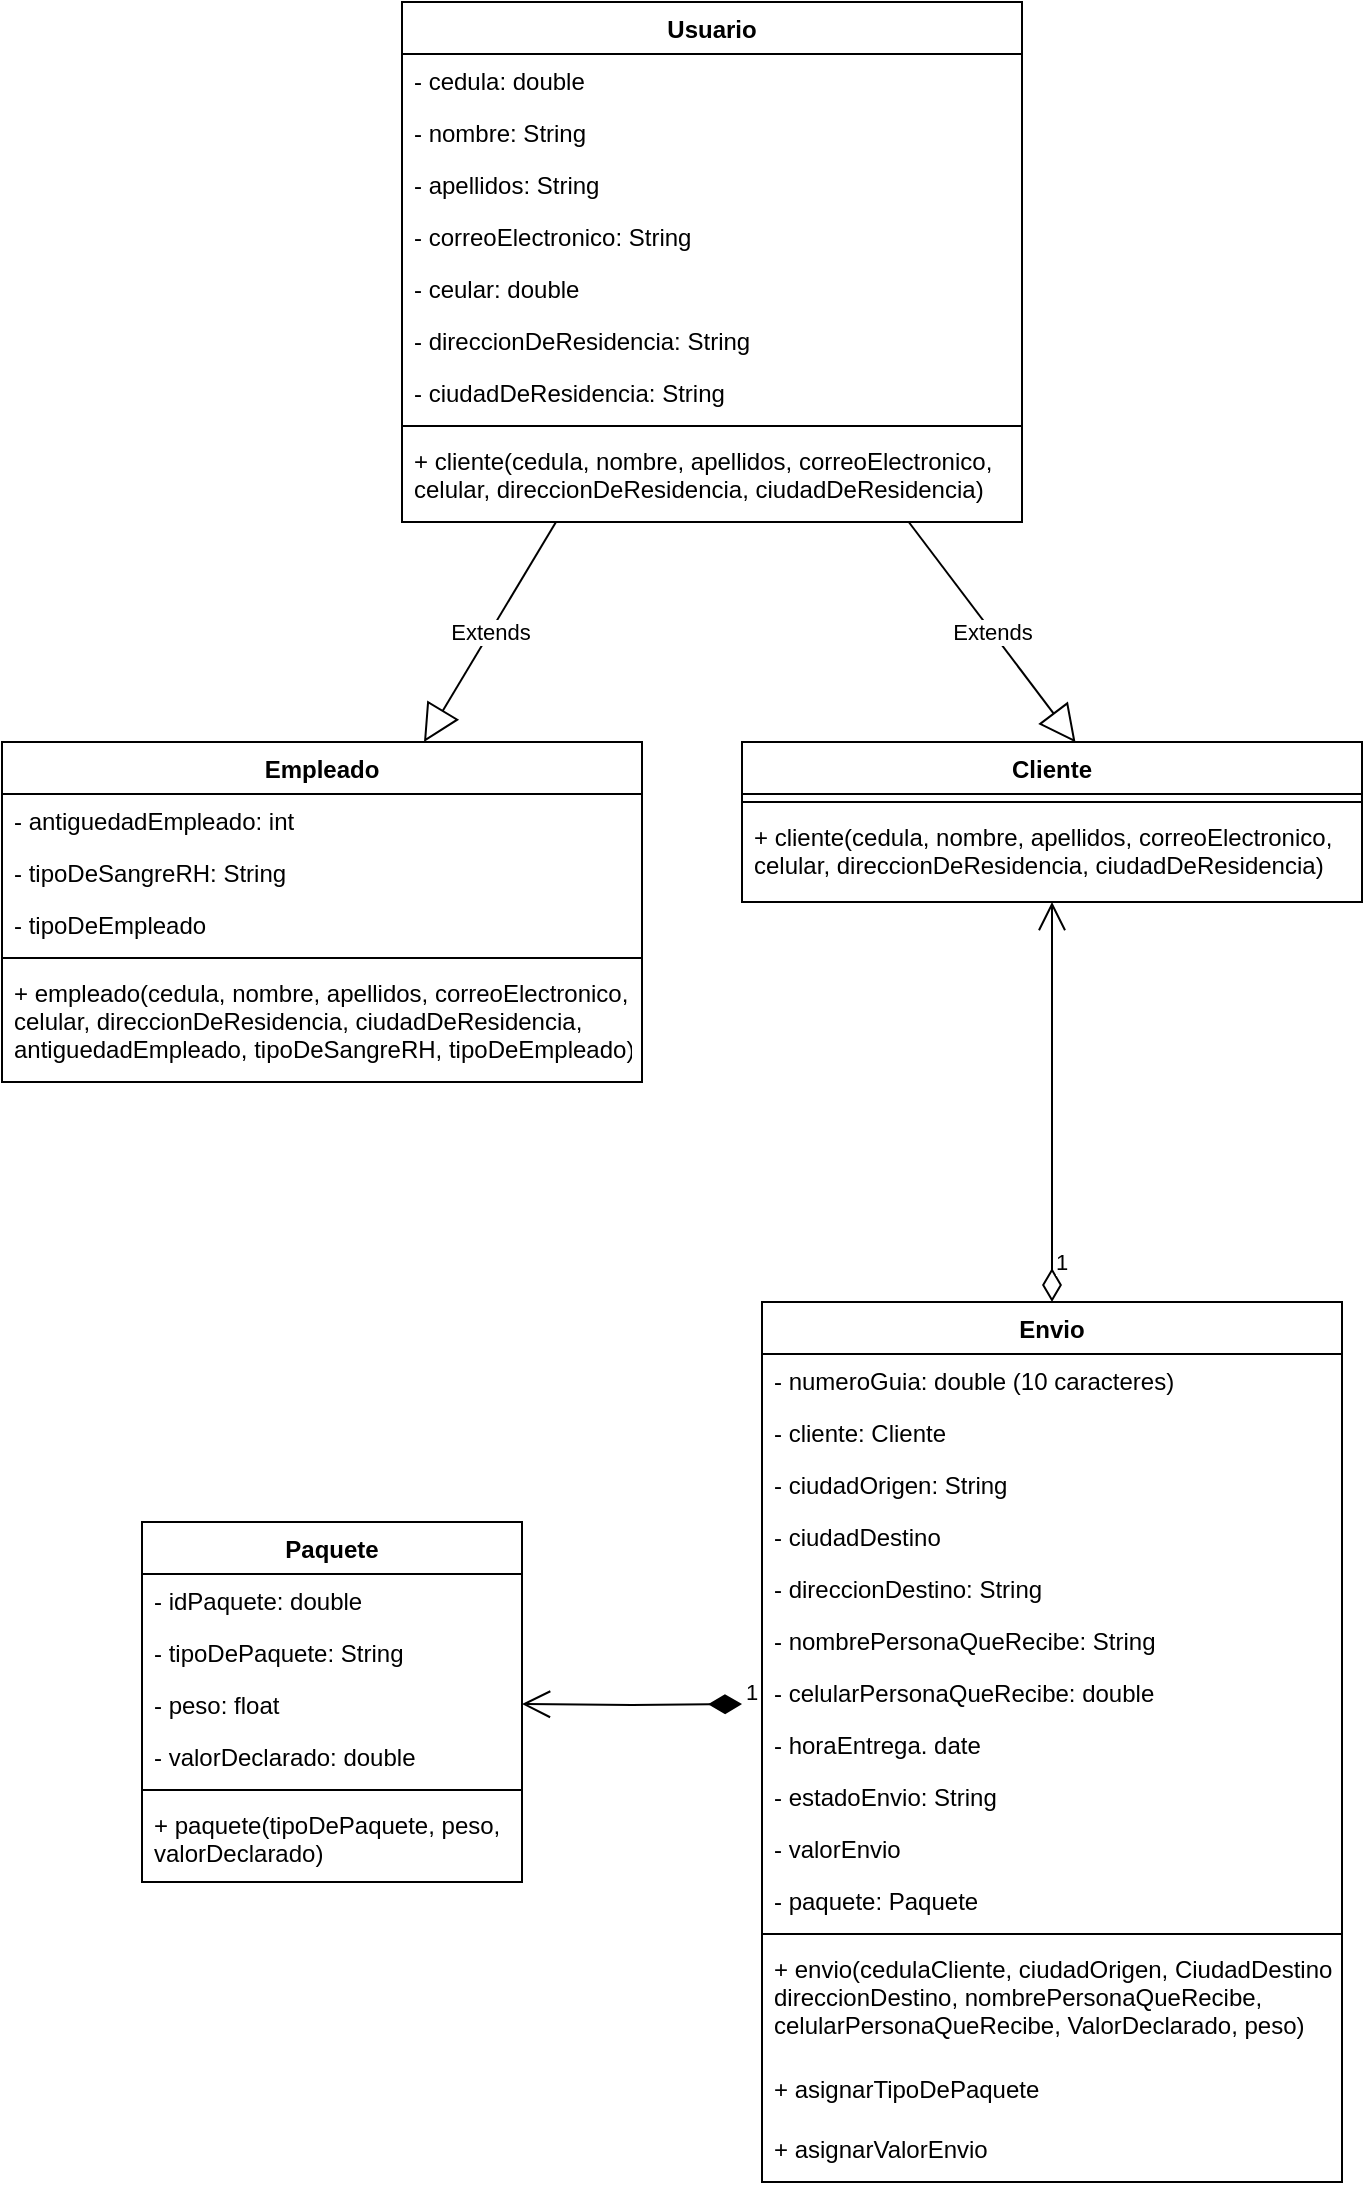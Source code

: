 <mxfile version="20.8.19" type="device"><diagram id="C5RBs43oDa-KdzZeNtuy" name="Page-1"><mxGraphModel dx="1173" dy="648" grid="1" gridSize="10" guides="1" tooltips="1" connect="1" arrows="1" fold="1" page="1" pageScale="1" pageWidth="827" pageHeight="1169" math="0" shadow="0"><root><mxCell id="WIyWlLk6GJQsqaUBKTNV-0"/><mxCell id="WIyWlLk6GJQsqaUBKTNV-1" parent="WIyWlLk6GJQsqaUBKTNV-0"/><mxCell id="zkfFHV4jXpPFQw0GAbJ--0" value="Cliente" style="swimlane;fontStyle=1;align=center;verticalAlign=top;childLayout=stackLayout;horizontal=1;startSize=26;horizontalStack=0;resizeParent=1;resizeLast=0;collapsible=1;marginBottom=0;rounded=0;shadow=0;strokeWidth=1;" parent="WIyWlLk6GJQsqaUBKTNV-1" vertex="1"><mxGeometry x="420" y="390" width="310" height="80" as="geometry"><mxRectangle x="230" y="140" width="160" height="26" as="alternateBounds"/></mxGeometry></mxCell><mxCell id="zkfFHV4jXpPFQw0GAbJ--4" value="" style="line;html=1;strokeWidth=1;align=left;verticalAlign=middle;spacingTop=-1;spacingLeft=3;spacingRight=3;rotatable=0;labelPosition=right;points=[];portConstraint=eastwest;" parent="zkfFHV4jXpPFQw0GAbJ--0" vertex="1"><mxGeometry y="26" width="310" height="8" as="geometry"/></mxCell><mxCell id="zkfFHV4jXpPFQw0GAbJ--5" value="+ cliente(cedula, nombre, apellidos, correoElectronico, &#10;celular, direccionDeResidencia, ciudadDeResidencia)" style="text;align=left;verticalAlign=top;spacingLeft=4;spacingRight=4;overflow=hidden;rotatable=0;points=[[0,0.5],[1,0.5]];portConstraint=eastwest;" parent="zkfFHV4jXpPFQw0GAbJ--0" vertex="1"><mxGeometry y="34" width="310" height="40" as="geometry"/></mxCell><mxCell id="zkfFHV4jXpPFQw0GAbJ--6" value="Paquete" style="swimlane;fontStyle=1;align=center;verticalAlign=top;childLayout=stackLayout;horizontal=1;startSize=26;horizontalStack=0;resizeParent=1;resizeLast=0;collapsible=1;marginBottom=0;rounded=0;shadow=0;strokeWidth=1;" parent="WIyWlLk6GJQsqaUBKTNV-1" vertex="1"><mxGeometry x="120" y="780" width="190" height="180" as="geometry"><mxRectangle x="130" y="380" width="160" height="26" as="alternateBounds"/></mxGeometry></mxCell><mxCell id="zkfFHV4jXpPFQw0GAbJ--7" value="- idPaquete: double" style="text;align=left;verticalAlign=top;spacingLeft=4;spacingRight=4;overflow=hidden;rotatable=0;points=[[0,0.5],[1,0.5]];portConstraint=eastwest;" parent="zkfFHV4jXpPFQw0GAbJ--6" vertex="1"><mxGeometry y="26" width="190" height="26" as="geometry"/></mxCell><mxCell id="zkfFHV4jXpPFQw0GAbJ--8" value="- tipoDePaquete: String" style="text;align=left;verticalAlign=top;spacingLeft=4;spacingRight=4;overflow=hidden;rotatable=0;points=[[0,0.5],[1,0.5]];portConstraint=eastwest;rounded=0;shadow=0;html=0;" parent="zkfFHV4jXpPFQw0GAbJ--6" vertex="1"><mxGeometry y="52" width="190" height="26" as="geometry"/></mxCell><mxCell id="7hCQCfNnlfjfRPyXL1vh-8" value="- peso: float" style="text;align=left;verticalAlign=top;spacingLeft=4;spacingRight=4;overflow=hidden;rotatable=0;points=[[0,0.5],[1,0.5]];portConstraint=eastwest;rounded=0;shadow=0;html=0;" vertex="1" parent="zkfFHV4jXpPFQw0GAbJ--6"><mxGeometry y="78" width="190" height="26" as="geometry"/></mxCell><mxCell id="7hCQCfNnlfjfRPyXL1vh-9" value="- valorDeclarado: double" style="text;align=left;verticalAlign=top;spacingLeft=4;spacingRight=4;overflow=hidden;rotatable=0;points=[[0,0.5],[1,0.5]];portConstraint=eastwest;rounded=0;shadow=0;html=0;" vertex="1" parent="zkfFHV4jXpPFQw0GAbJ--6"><mxGeometry y="104" width="190" height="26" as="geometry"/></mxCell><mxCell id="zkfFHV4jXpPFQw0GAbJ--9" value="" style="line;html=1;strokeWidth=1;align=left;verticalAlign=middle;spacingTop=-1;spacingLeft=3;spacingRight=3;rotatable=0;labelPosition=right;points=[];portConstraint=eastwest;" parent="zkfFHV4jXpPFQw0GAbJ--6" vertex="1"><mxGeometry y="130" width="190" height="8" as="geometry"/></mxCell><mxCell id="zkfFHV4jXpPFQw0GAbJ--11" value="+ paquete(tipoDePaquete, peso, &#10;valorDeclarado)" style="text;align=left;verticalAlign=top;spacingLeft=4;spacingRight=4;overflow=hidden;rotatable=0;points=[[0,0.5],[1,0.5]];portConstraint=eastwest;" parent="zkfFHV4jXpPFQw0GAbJ--6" vertex="1"><mxGeometry y="138" width="190" height="42" as="geometry"/></mxCell><mxCell id="zkfFHV4jXpPFQw0GAbJ--17" value="Empleado" style="swimlane;fontStyle=1;align=center;verticalAlign=top;childLayout=stackLayout;horizontal=1;startSize=26;horizontalStack=0;resizeParent=1;resizeLast=0;collapsible=1;marginBottom=0;rounded=0;shadow=0;strokeWidth=1;" parent="WIyWlLk6GJQsqaUBKTNV-1" vertex="1"><mxGeometry x="50" y="390" width="320" height="170" as="geometry"><mxRectangle x="550" y="140" width="160" height="26" as="alternateBounds"/></mxGeometry></mxCell><mxCell id="7hCQCfNnlfjfRPyXL1vh-4" value="- antiguedadEmpleado: int" style="text;align=left;verticalAlign=top;spacingLeft=4;spacingRight=4;overflow=hidden;rotatable=0;points=[[0,0.5],[1,0.5]];portConstraint=eastwest;rounded=0;shadow=0;html=0;" vertex="1" parent="zkfFHV4jXpPFQw0GAbJ--17"><mxGeometry y="26" width="320" height="26" as="geometry"/></mxCell><mxCell id="7hCQCfNnlfjfRPyXL1vh-5" value="- tipoDeSangreRH: String" style="text;align=left;verticalAlign=top;spacingLeft=4;spacingRight=4;overflow=hidden;rotatable=0;points=[[0,0.5],[1,0.5]];portConstraint=eastwest;rounded=0;shadow=0;html=0;" vertex="1" parent="zkfFHV4jXpPFQw0GAbJ--17"><mxGeometry y="52" width="320" height="26" as="geometry"/></mxCell><mxCell id="7hCQCfNnlfjfRPyXL1vh-6" value="- tipoDeEmpleado" style="text;align=left;verticalAlign=top;spacingLeft=4;spacingRight=4;overflow=hidden;rotatable=0;points=[[0,0.5],[1,0.5]];portConstraint=eastwest;rounded=0;shadow=0;html=0;" vertex="1" parent="zkfFHV4jXpPFQw0GAbJ--17"><mxGeometry y="78" width="320" height="26" as="geometry"/></mxCell><mxCell id="zkfFHV4jXpPFQw0GAbJ--23" value="" style="line;html=1;strokeWidth=1;align=left;verticalAlign=middle;spacingTop=-1;spacingLeft=3;spacingRight=3;rotatable=0;labelPosition=right;points=[];portConstraint=eastwest;" parent="zkfFHV4jXpPFQw0GAbJ--17" vertex="1"><mxGeometry y="104" width="320" height="8" as="geometry"/></mxCell><mxCell id="zkfFHV4jXpPFQw0GAbJ--24" value="+ empleado(cedula, nombre, apellidos, correoElectronico,&#10;celular, direccionDeResidencia, ciudadDeResidencia,&#10;antiguedadEmpleado, tipoDeSangreRH, tipoDeEmpleado)" style="text;align=left;verticalAlign=top;spacingLeft=4;spacingRight=4;overflow=hidden;rotatable=0;points=[[0,0.5],[1,0.5]];portConstraint=eastwest;" parent="zkfFHV4jXpPFQw0GAbJ--17" vertex="1"><mxGeometry y="112" width="320" height="58" as="geometry"/></mxCell><mxCell id="7hCQCfNnlfjfRPyXL1vh-11" value="Envio" style="swimlane;fontStyle=1;align=center;verticalAlign=top;childLayout=stackLayout;horizontal=1;startSize=26;horizontalStack=0;resizeParent=1;resizeLast=0;collapsible=1;marginBottom=0;rounded=0;shadow=0;strokeWidth=1;" vertex="1" parent="WIyWlLk6GJQsqaUBKTNV-1"><mxGeometry x="430" y="670" width="290" height="440" as="geometry"><mxRectangle x="550" y="140" width="160" height="26" as="alternateBounds"/></mxGeometry></mxCell><mxCell id="7hCQCfNnlfjfRPyXL1vh-12" value="- numeroGuia: double (10 caracteres)" style="text;align=left;verticalAlign=top;spacingLeft=4;spacingRight=4;overflow=hidden;rotatable=0;points=[[0,0.5],[1,0.5]];portConstraint=eastwest;" vertex="1" parent="7hCQCfNnlfjfRPyXL1vh-11"><mxGeometry y="26" width="290" height="26" as="geometry"/></mxCell><mxCell id="7hCQCfNnlfjfRPyXL1vh-13" value="- cliente: Cliente" style="text;align=left;verticalAlign=top;spacingLeft=4;spacingRight=4;overflow=hidden;rotatable=0;points=[[0,0.5],[1,0.5]];portConstraint=eastwest;rounded=0;shadow=0;html=0;" vertex="1" parent="7hCQCfNnlfjfRPyXL1vh-11"><mxGeometry y="52" width="290" height="26" as="geometry"/></mxCell><mxCell id="7hCQCfNnlfjfRPyXL1vh-14" value="- ciudadOrigen: String" style="text;align=left;verticalAlign=top;spacingLeft=4;spacingRight=4;overflow=hidden;rotatable=0;points=[[0,0.5],[1,0.5]];portConstraint=eastwest;rounded=0;shadow=0;html=0;" vertex="1" parent="7hCQCfNnlfjfRPyXL1vh-11"><mxGeometry y="78" width="290" height="26" as="geometry"/></mxCell><mxCell id="7hCQCfNnlfjfRPyXL1vh-15" value="- ciudadDestino" style="text;align=left;verticalAlign=top;spacingLeft=4;spacingRight=4;overflow=hidden;rotatable=0;points=[[0,0.5],[1,0.5]];portConstraint=eastwest;rounded=0;shadow=0;html=0;" vertex="1" parent="7hCQCfNnlfjfRPyXL1vh-11"><mxGeometry y="104" width="290" height="26" as="geometry"/></mxCell><mxCell id="7hCQCfNnlfjfRPyXL1vh-16" value="- direccionDestino: String" style="text;align=left;verticalAlign=top;spacingLeft=4;spacingRight=4;overflow=hidden;rotatable=0;points=[[0,0.5],[1,0.5]];portConstraint=eastwest;rounded=0;shadow=0;html=0;" vertex="1" parent="7hCQCfNnlfjfRPyXL1vh-11"><mxGeometry y="130" width="290" height="26" as="geometry"/></mxCell><mxCell id="7hCQCfNnlfjfRPyXL1vh-17" value="- nombrePersonaQueRecibe: String" style="text;align=left;verticalAlign=top;spacingLeft=4;spacingRight=4;overflow=hidden;rotatable=0;points=[[0,0.5],[1,0.5]];portConstraint=eastwest;rounded=0;shadow=0;html=0;" vertex="1" parent="7hCQCfNnlfjfRPyXL1vh-11"><mxGeometry y="156" width="290" height="26" as="geometry"/></mxCell><mxCell id="7hCQCfNnlfjfRPyXL1vh-18" value="- celularPersonaQueRecibe: double" style="text;align=left;verticalAlign=top;spacingLeft=4;spacingRight=4;overflow=hidden;rotatable=0;points=[[0,0.5],[1,0.5]];portConstraint=eastwest;rounded=0;shadow=0;html=0;" vertex="1" parent="7hCQCfNnlfjfRPyXL1vh-11"><mxGeometry y="182" width="290" height="26" as="geometry"/></mxCell><mxCell id="7hCQCfNnlfjfRPyXL1vh-19" value="- horaEntrega. date" style="text;align=left;verticalAlign=top;spacingLeft=4;spacingRight=4;overflow=hidden;rotatable=0;points=[[0,0.5],[1,0.5]];portConstraint=eastwest;rounded=0;shadow=0;html=0;" vertex="1" parent="7hCQCfNnlfjfRPyXL1vh-11"><mxGeometry y="208" width="290" height="26" as="geometry"/></mxCell><mxCell id="7hCQCfNnlfjfRPyXL1vh-20" value="- estadoEnvio: String" style="text;align=left;verticalAlign=top;spacingLeft=4;spacingRight=4;overflow=hidden;rotatable=0;points=[[0,0.5],[1,0.5]];portConstraint=eastwest;rounded=0;shadow=0;html=0;" vertex="1" parent="7hCQCfNnlfjfRPyXL1vh-11"><mxGeometry y="234" width="290" height="26" as="geometry"/></mxCell><mxCell id="7hCQCfNnlfjfRPyXL1vh-24" value="- valorEnvio" style="text;align=left;verticalAlign=top;spacingLeft=4;spacingRight=4;overflow=hidden;rotatable=0;points=[[0,0.5],[1,0.5]];portConstraint=eastwest;rounded=0;shadow=0;html=0;" vertex="1" parent="7hCQCfNnlfjfRPyXL1vh-11"><mxGeometry y="260" width="290" height="26" as="geometry"/></mxCell><mxCell id="7hCQCfNnlfjfRPyXL1vh-25" value="- paquete: Paquete" style="text;align=left;verticalAlign=top;spacingLeft=4;spacingRight=4;overflow=hidden;rotatable=0;points=[[0,0.5],[1,0.5]];portConstraint=eastwest;rounded=0;shadow=0;html=0;" vertex="1" parent="7hCQCfNnlfjfRPyXL1vh-11"><mxGeometry y="286" width="290" height="26" as="geometry"/></mxCell><mxCell id="7hCQCfNnlfjfRPyXL1vh-21" value="" style="line;html=1;strokeWidth=1;align=left;verticalAlign=middle;spacingTop=-1;spacingLeft=3;spacingRight=3;rotatable=0;labelPosition=right;points=[];portConstraint=eastwest;" vertex="1" parent="7hCQCfNnlfjfRPyXL1vh-11"><mxGeometry y="312" width="290" height="8" as="geometry"/></mxCell><mxCell id="7hCQCfNnlfjfRPyXL1vh-22" value="+ envio(cedulaCliente, ciudadOrigen, CiudadDestino,&#10;direccionDestino, nombrePersonaQueRecibe,&#10;celularPersonaQueRecibe, ValorDeclarado, peso)" style="text;align=left;verticalAlign=top;spacingLeft=4;spacingRight=4;overflow=hidden;rotatable=0;points=[[0,0.5],[1,0.5]];portConstraint=eastwest;" vertex="1" parent="7hCQCfNnlfjfRPyXL1vh-11"><mxGeometry y="320" width="290" height="60" as="geometry"/></mxCell><mxCell id="7hCQCfNnlfjfRPyXL1vh-23" value="+ asignarTipoDePaquete" style="text;align=left;verticalAlign=top;spacingLeft=4;spacingRight=4;overflow=hidden;rotatable=0;points=[[0,0.5],[1,0.5]];portConstraint=eastwest;" vertex="1" parent="7hCQCfNnlfjfRPyXL1vh-11"><mxGeometry y="380" width="290" height="30" as="geometry"/></mxCell><mxCell id="7hCQCfNnlfjfRPyXL1vh-27" value="+ asignarValorEnvio" style="text;align=left;verticalAlign=top;spacingLeft=4;spacingRight=4;overflow=hidden;rotatable=0;points=[[0,0.5],[1,0.5]];portConstraint=eastwest;" vertex="1" parent="7hCQCfNnlfjfRPyXL1vh-11"><mxGeometry y="410" width="290" height="30" as="geometry"/></mxCell><mxCell id="7hCQCfNnlfjfRPyXL1vh-34" value="Usuario" style="swimlane;fontStyle=1;align=center;verticalAlign=top;childLayout=stackLayout;horizontal=1;startSize=26;horizontalStack=0;resizeParent=1;resizeLast=0;collapsible=1;marginBottom=0;rounded=0;shadow=0;strokeWidth=1;" vertex="1" parent="WIyWlLk6GJQsqaUBKTNV-1"><mxGeometry x="250" y="20" width="310" height="260" as="geometry"><mxRectangle x="130" y="380" width="160" height="26" as="alternateBounds"/></mxGeometry></mxCell><mxCell id="7hCQCfNnlfjfRPyXL1vh-44" value="- cedula: double" style="text;align=left;verticalAlign=top;spacingLeft=4;spacingRight=4;overflow=hidden;rotatable=0;points=[[0,0.5],[1,0.5]];portConstraint=eastwest;rounded=0;shadow=0;html=0;" vertex="1" parent="7hCQCfNnlfjfRPyXL1vh-34"><mxGeometry y="26" width="310" height="26" as="geometry"/></mxCell><mxCell id="7hCQCfNnlfjfRPyXL1vh-35" value="- nombre: String" style="text;align=left;verticalAlign=top;spacingLeft=4;spacingRight=4;overflow=hidden;rotatable=0;points=[[0,0.5],[1,0.5]];portConstraint=eastwest;" vertex="1" parent="7hCQCfNnlfjfRPyXL1vh-34"><mxGeometry y="52" width="310" height="26" as="geometry"/></mxCell><mxCell id="7hCQCfNnlfjfRPyXL1vh-36" value="- apellidos: String" style="text;align=left;verticalAlign=top;spacingLeft=4;spacingRight=4;overflow=hidden;rotatable=0;points=[[0,0.5],[1,0.5]];portConstraint=eastwest;rounded=0;shadow=0;html=0;" vertex="1" parent="7hCQCfNnlfjfRPyXL1vh-34"><mxGeometry y="78" width="310" height="26" as="geometry"/></mxCell><mxCell id="7hCQCfNnlfjfRPyXL1vh-43" value="- correoElectronico: String" style="text;align=left;verticalAlign=top;spacingLeft=4;spacingRight=4;overflow=hidden;rotatable=0;points=[[0,0.5],[1,0.5]];portConstraint=eastwest;rounded=0;shadow=0;html=0;" vertex="1" parent="7hCQCfNnlfjfRPyXL1vh-34"><mxGeometry y="104" width="310" height="26" as="geometry"/></mxCell><mxCell id="7hCQCfNnlfjfRPyXL1vh-42" value="- ceular: double" style="text;align=left;verticalAlign=top;spacingLeft=4;spacingRight=4;overflow=hidden;rotatable=0;points=[[0,0.5],[1,0.5]];portConstraint=eastwest;rounded=0;shadow=0;html=0;" vertex="1" parent="7hCQCfNnlfjfRPyXL1vh-34"><mxGeometry y="130" width="310" height="26" as="geometry"/></mxCell><mxCell id="7hCQCfNnlfjfRPyXL1vh-41" value="- direccionDeResidencia: String" style="text;align=left;verticalAlign=top;spacingLeft=4;spacingRight=4;overflow=hidden;rotatable=0;points=[[0,0.5],[1,0.5]];portConstraint=eastwest;rounded=0;shadow=0;html=0;" vertex="1" parent="7hCQCfNnlfjfRPyXL1vh-34"><mxGeometry y="156" width="310" height="26" as="geometry"/></mxCell><mxCell id="7hCQCfNnlfjfRPyXL1vh-46" value="- ciudadDeResidencia: String" style="text;align=left;verticalAlign=top;spacingLeft=4;spacingRight=4;overflow=hidden;rotatable=0;points=[[0,0.5],[1,0.5]];portConstraint=eastwest;rounded=0;shadow=0;html=0;" vertex="1" parent="7hCQCfNnlfjfRPyXL1vh-34"><mxGeometry y="182" width="310" height="26" as="geometry"/></mxCell><mxCell id="7hCQCfNnlfjfRPyXL1vh-39" value="" style="line;html=1;strokeWidth=1;align=left;verticalAlign=middle;spacingTop=-1;spacingLeft=3;spacingRight=3;rotatable=0;labelPosition=right;points=[];portConstraint=eastwest;" vertex="1" parent="7hCQCfNnlfjfRPyXL1vh-34"><mxGeometry y="208" width="310" height="8" as="geometry"/></mxCell><mxCell id="7hCQCfNnlfjfRPyXL1vh-47" value="+ cliente(cedula, nombre, apellidos, correoElectronico,&#10;celular, direccionDeResidencia, ciudadDeResidencia)" style="text;align=left;verticalAlign=top;spacingLeft=4;spacingRight=4;overflow=hidden;rotatable=0;points=[[0,0.5],[1,0.5]];portConstraint=eastwest;" vertex="1" parent="7hCQCfNnlfjfRPyXL1vh-34"><mxGeometry y="216" width="310" height="44" as="geometry"/></mxCell><mxCell id="7hCQCfNnlfjfRPyXL1vh-48" value="Extends" style="endArrow=block;endSize=16;endFill=0;html=1;rounded=0;entryX=0.538;entryY=0.003;entryDx=0;entryDy=0;entryPerimeter=0;" edge="1" parent="WIyWlLk6GJQsqaUBKTNV-1" source="7hCQCfNnlfjfRPyXL1vh-34" target="zkfFHV4jXpPFQw0GAbJ--0"><mxGeometry width="160" relative="1" as="geometry"><mxPoint x="570" y="240" as="sourcePoint"/><mxPoint x="730" y="240" as="targetPoint"/></mxGeometry></mxCell><mxCell id="7hCQCfNnlfjfRPyXL1vh-50" value="Extends" style="endArrow=block;endSize=16;endFill=0;html=1;rounded=0;" edge="1" parent="WIyWlLk6GJQsqaUBKTNV-1" source="7hCQCfNnlfjfRPyXL1vh-34" target="zkfFHV4jXpPFQw0GAbJ--17"><mxGeometry width="160" relative="1" as="geometry"><mxPoint x="120" y="270" as="sourcePoint"/><mxPoint x="280" y="270" as="targetPoint"/></mxGeometry></mxCell><mxCell id="7hCQCfNnlfjfRPyXL1vh-52" value="1" style="endArrow=open;html=1;endSize=12;startArrow=diamondThin;startSize=14;startFill=0;edgeStyle=orthogonalEdgeStyle;align=left;verticalAlign=bottom;rounded=0;exitX=0.5;exitY=0;exitDx=0;exitDy=0;" edge="1" parent="WIyWlLk6GJQsqaUBKTNV-1" source="7hCQCfNnlfjfRPyXL1vh-11" target="zkfFHV4jXpPFQw0GAbJ--0"><mxGeometry x="-0.9" relative="1" as="geometry"><mxPoint x="630" y="590" as="sourcePoint"/><mxPoint x="730" y="710" as="targetPoint"/><mxPoint y="-1" as="offset"/></mxGeometry></mxCell><mxCell id="7hCQCfNnlfjfRPyXL1vh-53" value="1" style="endArrow=open;html=1;endSize=12;startArrow=diamondThin;startSize=14;startFill=1;edgeStyle=orthogonalEdgeStyle;align=left;verticalAlign=bottom;rounded=0;entryX=1;entryY=0.5;entryDx=0;entryDy=0;" edge="1" parent="WIyWlLk6GJQsqaUBKTNV-1" target="7hCQCfNnlfjfRPyXL1vh-8"><mxGeometry x="-1" y="3" relative="1" as="geometry"><mxPoint x="420" y="871" as="sourcePoint"/><mxPoint x="310" y="871" as="targetPoint"/></mxGeometry></mxCell></root></mxGraphModel></diagram></mxfile>